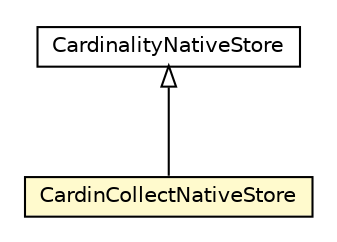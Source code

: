 #!/usr/local/bin/dot
#
# Class diagram 
# Generated by UMLGraph version R5_6-24-gf6e263 (http://www.umlgraph.org/)
#

digraph G {
	edge [fontname="Helvetica",fontsize=10,labelfontname="Helvetica",labelfontsize=10];
	node [fontname="Helvetica",fontsize=10,shape=plaintext];
	nodesep=0.25;
	ranksep=0.5;
	// org.universAAL.context.sesame.sail.CardinCollectNativeStore
	c2719280 [label=<<table title="org.universAAL.context.sesame.sail.CardinCollectNativeStore" border="0" cellborder="1" cellspacing="0" cellpadding="2" port="p" bgcolor="lemonChiffon" href="./CardinCollectNativeStore.html">
		<tr><td><table border="0" cellspacing="0" cellpadding="1">
<tr><td align="center" balign="center"> CardinCollectNativeStore </td></tr>
		</table></td></tr>
		</table>>, URL="./CardinCollectNativeStore.html", fontname="Helvetica", fontcolor="black", fontsize=10.0];
	// org.universAAL.context.sesame.sail.CardinalityNativeStore
	c2719282 [label=<<table title="org.universAAL.context.sesame.sail.CardinalityNativeStore" border="0" cellborder="1" cellspacing="0" cellpadding="2" port="p" href="./CardinalityNativeStore.html">
		<tr><td><table border="0" cellspacing="0" cellpadding="1">
<tr><td align="center" balign="center"> CardinalityNativeStore </td></tr>
		</table></td></tr>
		</table>>, URL="./CardinalityNativeStore.html", fontname="Helvetica", fontcolor="black", fontsize=10.0];
	//org.universAAL.context.sesame.sail.CardinCollectNativeStore extends org.universAAL.context.sesame.sail.CardinalityNativeStore
	c2719282:p -> c2719280:p [dir=back,arrowtail=empty];
}

